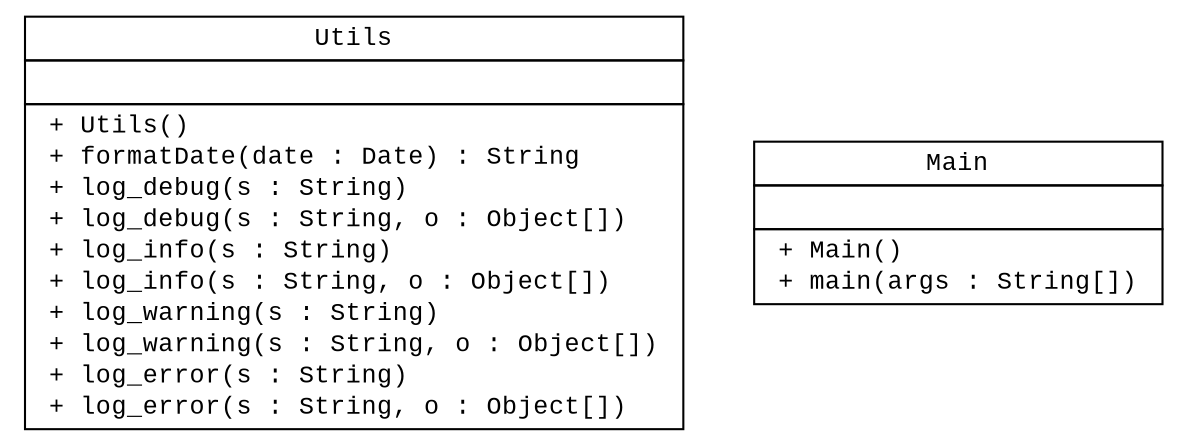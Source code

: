 #!/usr/local/bin/dot
#
# Class diagram 
# Generated by UMLGraph version 5.4 (http://www.umlgraph.org/)
#

digraph G {
	edge [fontname="Courier New",fontsize=10,labelfontname="Courier New",labelfontsize=10];
	node [fontname="Courier New",fontsize=10,shape=plaintext];
	nodesep=0.25;
	ranksep=0.5;
	// com.assign2.Utils
	c0 [label=<<table title="com.assign2.Utils" border="0" cellborder="1" cellspacing="0" cellpadding="2" port="p" href="./Utils.html"><tr><td><table border="0" cellspacing="0" cellpadding="1"><tr><td align="center" balign="center"><font face="Courier New" point-size="12.0"> Utils </font></td></tr></table></td></tr><tr><td><table border="0" cellspacing="0" cellpadding="1"><tr><td align="left" balign="left">  </td></tr></table></td></tr><tr><td><table border="0" cellspacing="0" cellpadding="1"><tr><td align="left" balign="left"> + Utils() </td></tr><tr><td align="left" balign="left"> + formatDate(date : Date) : String </td></tr><tr><td align="left" balign="left"> + log_debug(s : String) </td></tr><tr><td align="left" balign="left"> + log_debug(s : String, o : Object[]) </td></tr><tr><td align="left" balign="left"> + log_info(s : String) </td></tr><tr><td align="left" balign="left"> + log_info(s : String, o : Object[]) </td></tr><tr><td align="left" balign="left"> + log_warning(s : String) </td></tr><tr><td align="left" balign="left"> + log_warning(s : String, o : Object[]) </td></tr><tr><td align="left" balign="left"> + log_error(s : String) </td></tr><tr><td align="left" balign="left"> + log_error(s : String, o : Object[]) </td></tr></table></td></tr></table>>, URL="./Utils.html", fontname="Courier New", fontcolor="black", fontsize=12.0];
	// com.assign2.Main
	c1 [label=<<table title="com.assign2.Main" border="0" cellborder="1" cellspacing="0" cellpadding="2" port="p" href="./Main.html"><tr><td><table border="0" cellspacing="0" cellpadding="1"><tr><td align="center" balign="center"><font face="Courier New" point-size="12.0"> Main </font></td></tr></table></td></tr><tr><td><table border="0" cellspacing="0" cellpadding="1"><tr><td align="left" balign="left">  </td></tr></table></td></tr><tr><td><table border="0" cellspacing="0" cellpadding="1"><tr><td align="left" balign="left"> + Main() </td></tr><tr><td align="left" balign="left"> + main(args : String[]) </td></tr></table></td></tr></table>>, URL="./Main.html", fontname="Courier New", fontcolor="black", fontsize=12.0];
}

